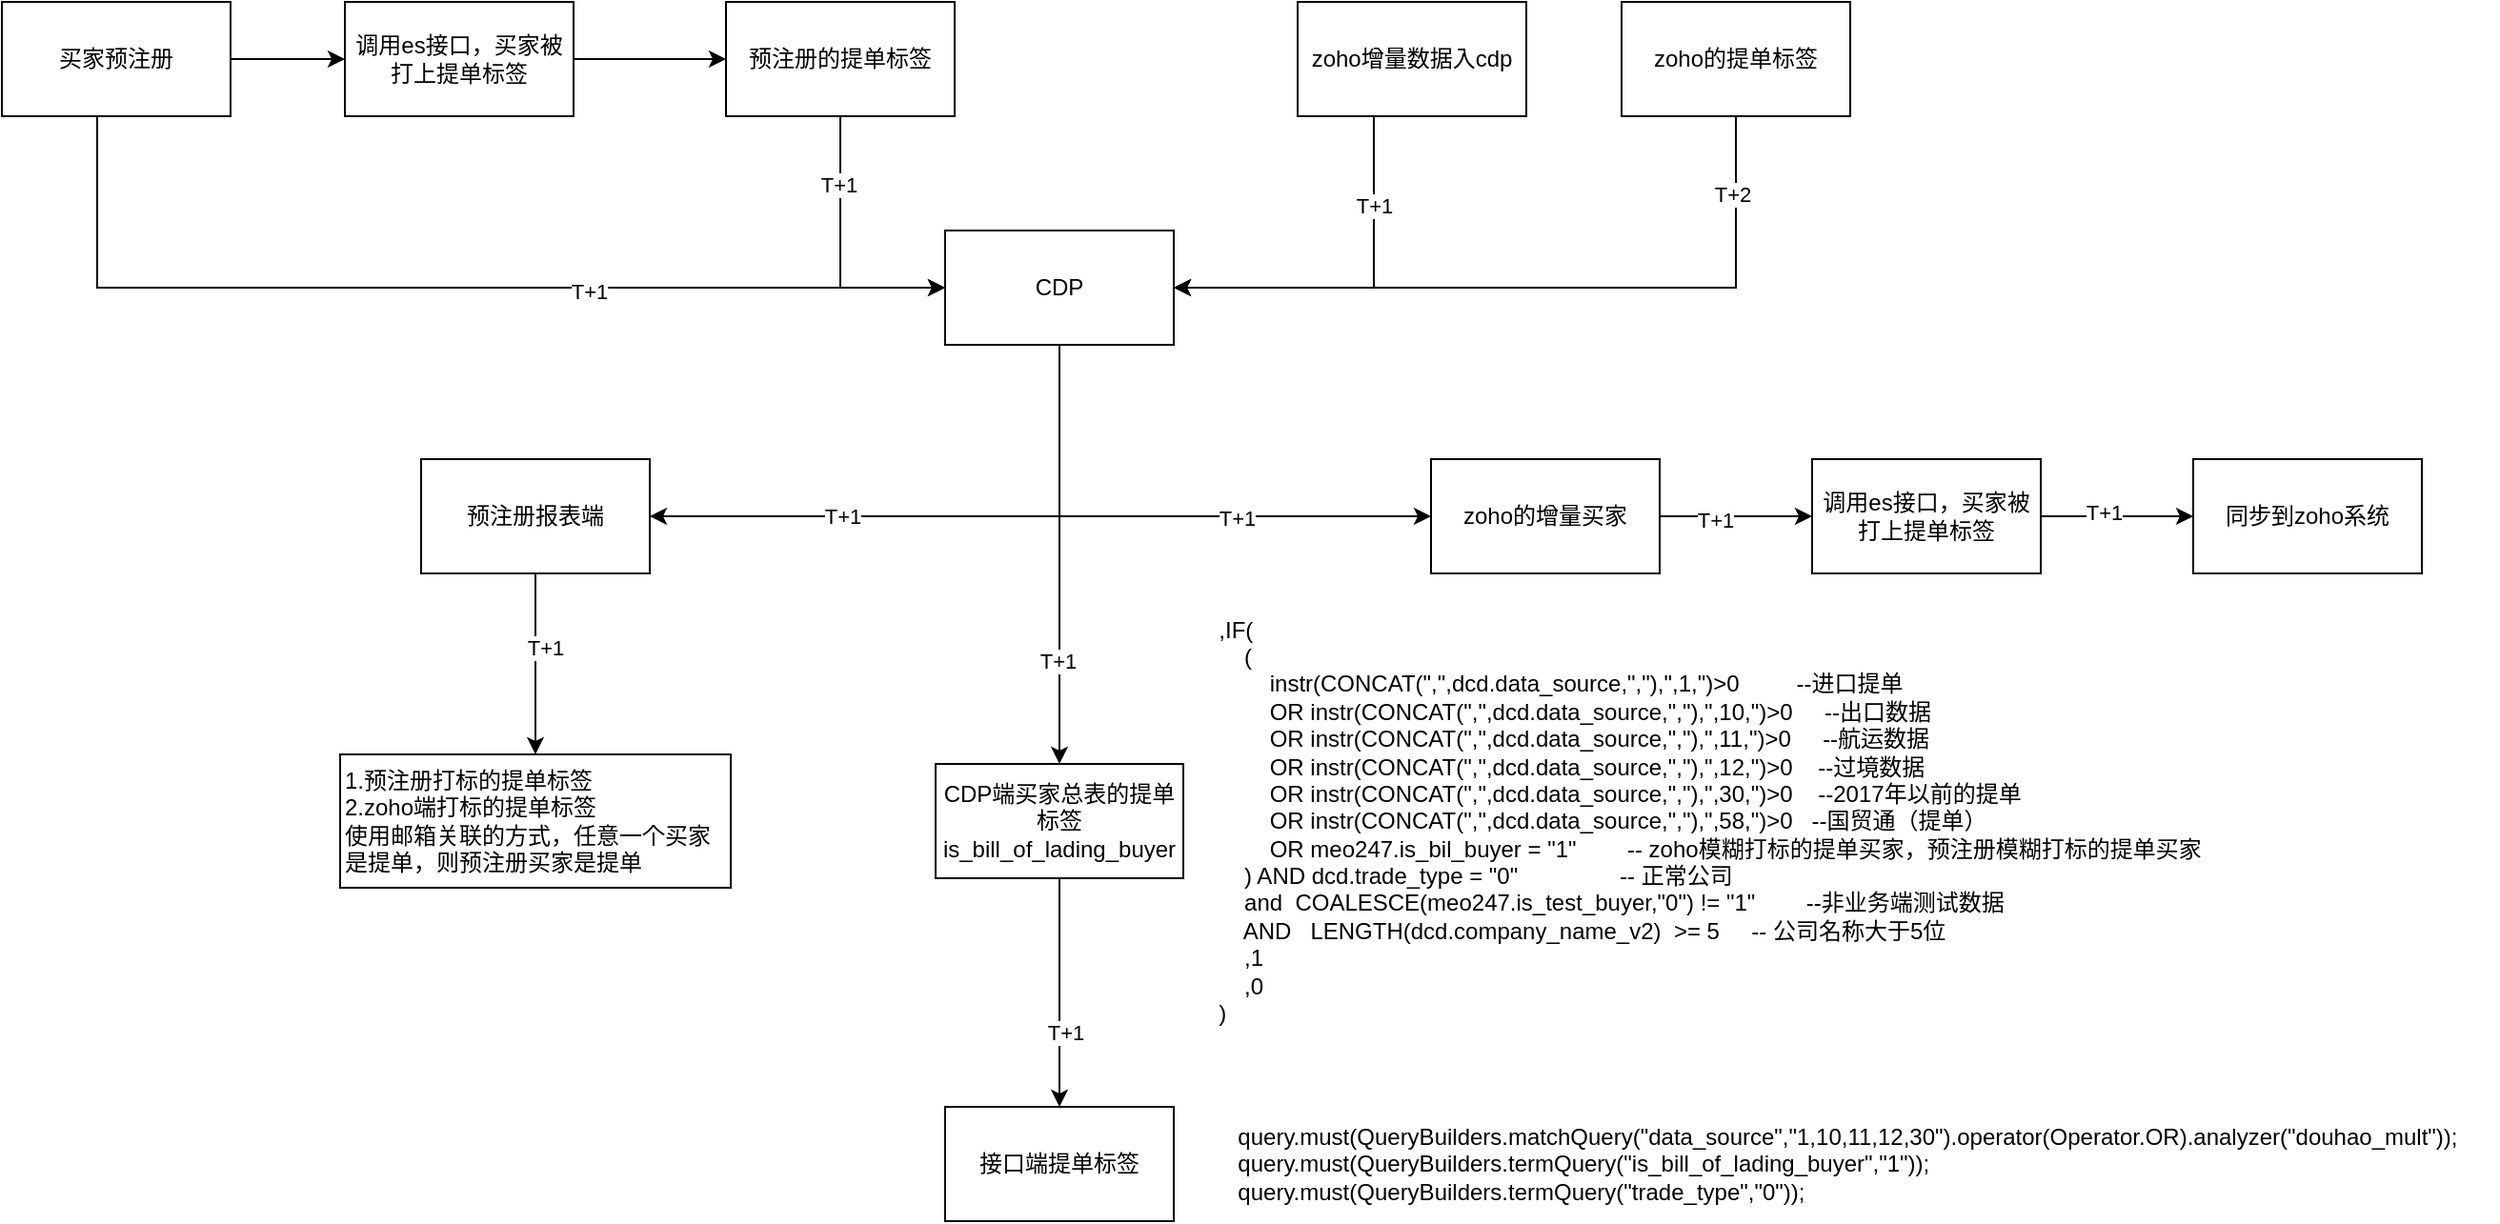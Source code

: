 <mxfile version="21.6.5" type="github">
  <diagram name="第 1 页" id="FAnIuLgTCHDIlc2Tidce">
    <mxGraphModel dx="1434" dy="790" grid="1" gridSize="10" guides="1" tooltips="1" connect="1" arrows="1" fold="1" page="1" pageScale="1" pageWidth="827" pageHeight="1169" math="0" shadow="0">
      <root>
        <mxCell id="0" />
        <mxCell id="1" parent="0" />
        <mxCell id="ex-zHGhYqEyVQdiq-B5v-4" style="edgeStyle=orthogonalEdgeStyle;rounded=0;orthogonalLoop=1;jettySize=auto;html=1;entryX=0.5;entryY=0;entryDx=0;entryDy=0;" edge="1" parent="1" source="ex-zHGhYqEyVQdiq-B5v-1" target="ex-zHGhYqEyVQdiq-B5v-2">
          <mxGeometry relative="1" as="geometry" />
        </mxCell>
        <mxCell id="ex-zHGhYqEyVQdiq-B5v-59" value="T+1" style="edgeLabel;html=1;align=center;verticalAlign=middle;resizable=0;points=[];" vertex="1" connectable="0" parent="ex-zHGhYqEyVQdiq-B5v-4">
          <mxGeometry x="0.509" y="-1" relative="1" as="geometry">
            <mxPoint as="offset" />
          </mxGeometry>
        </mxCell>
        <mxCell id="ex-zHGhYqEyVQdiq-B5v-30" style="edgeStyle=orthogonalEdgeStyle;rounded=0;orthogonalLoop=1;jettySize=auto;html=1;entryX=0;entryY=0.5;entryDx=0;entryDy=0;" edge="1" parent="1" source="ex-zHGhYqEyVQdiq-B5v-1" target="ex-zHGhYqEyVQdiq-B5v-25">
          <mxGeometry relative="1" as="geometry">
            <Array as="points">
              <mxPoint x="675" y="270" />
            </Array>
          </mxGeometry>
        </mxCell>
        <mxCell id="ex-zHGhYqEyVQdiq-B5v-54" value="T+1" style="edgeLabel;html=1;align=center;verticalAlign=middle;resizable=0;points=[];" vertex="1" connectable="0" parent="ex-zHGhYqEyVQdiq-B5v-30">
          <mxGeometry x="0.284" y="-1" relative="1" as="geometry">
            <mxPoint as="offset" />
          </mxGeometry>
        </mxCell>
        <mxCell id="ex-zHGhYqEyVQdiq-B5v-46" style="edgeStyle=orthogonalEdgeStyle;rounded=0;orthogonalLoop=1;jettySize=auto;html=1;entryX=1;entryY=0.5;entryDx=0;entryDy=0;" edge="1" parent="1" source="ex-zHGhYqEyVQdiq-B5v-1" target="ex-zHGhYqEyVQdiq-B5v-43">
          <mxGeometry relative="1" as="geometry">
            <Array as="points">
              <mxPoint x="675" y="270" />
            </Array>
          </mxGeometry>
        </mxCell>
        <mxCell id="ex-zHGhYqEyVQdiq-B5v-57" value="T+1" style="edgeLabel;html=1;align=center;verticalAlign=middle;resizable=0;points=[];" vertex="1" connectable="0" parent="ex-zHGhYqEyVQdiq-B5v-46">
          <mxGeometry x="0.338" relative="1" as="geometry">
            <mxPoint as="offset" />
          </mxGeometry>
        </mxCell>
        <mxCell id="ex-zHGhYqEyVQdiq-B5v-1" value="CDP" style="rounded=0;whiteSpace=wrap;html=1;" vertex="1" parent="1">
          <mxGeometry x="615" y="120" width="120" height="60" as="geometry" />
        </mxCell>
        <mxCell id="ex-zHGhYqEyVQdiq-B5v-6" value="" style="edgeStyle=orthogonalEdgeStyle;rounded=0;orthogonalLoop=1;jettySize=auto;html=1;" edge="1" parent="1" source="ex-zHGhYqEyVQdiq-B5v-2" target="ex-zHGhYqEyVQdiq-B5v-5">
          <mxGeometry relative="1" as="geometry" />
        </mxCell>
        <mxCell id="ex-zHGhYqEyVQdiq-B5v-60" value="T+1" style="edgeLabel;html=1;align=center;verticalAlign=middle;resizable=0;points=[];" vertex="1" connectable="0" parent="ex-zHGhYqEyVQdiq-B5v-6">
          <mxGeometry x="0.342" y="3" relative="1" as="geometry">
            <mxPoint as="offset" />
          </mxGeometry>
        </mxCell>
        <mxCell id="ex-zHGhYqEyVQdiq-B5v-2" value="CDP端买家总表的提单标签&lt;br&gt;is_bill_of_lading_buyer" style="rounded=0;whiteSpace=wrap;html=1;" vertex="1" parent="1">
          <mxGeometry x="610" y="400" width="130" height="60" as="geometry" />
        </mxCell>
        <mxCell id="ex-zHGhYqEyVQdiq-B5v-3" value="&lt;div&gt;&amp;nbsp; &amp;nbsp; &amp;nbsp; &amp;nbsp; &amp;nbsp; &amp;nbsp; &amp;nbsp; &amp;nbsp; &amp;nbsp; &amp;nbsp; ,IF(&lt;/div&gt;&lt;div&gt;&amp;nbsp; &amp;nbsp; &amp;nbsp; &amp;nbsp; &amp;nbsp; &amp;nbsp; &amp;nbsp; &amp;nbsp; &amp;nbsp; &amp;nbsp; &amp;nbsp; &amp;nbsp; (&lt;/div&gt;&lt;div&gt;&amp;nbsp; &amp;nbsp; &amp;nbsp; &amp;nbsp; &amp;nbsp; &amp;nbsp; &amp;nbsp; &amp;nbsp; &amp;nbsp; &amp;nbsp; &amp;nbsp; &amp;nbsp; &amp;nbsp; &amp;nbsp; instr(CONCAT(&quot;,&quot;,dcd.data_source,&quot;,&quot;),&quot;,1,&quot;)&amp;gt;0 &lt;span style=&quot;white-space: pre;&quot;&gt;&amp;nbsp;&amp;nbsp;&amp;nbsp;&amp;nbsp;&lt;/span&gt;&lt;span style=&quot;white-space: pre;&quot;&gt;&amp;nbsp;&amp;nbsp;&amp;nbsp;&amp;nbsp;&lt;/span&gt;--进口提单&lt;/div&gt;&lt;div style=&quot;&quot;&gt;&amp;nbsp; &amp;nbsp; &amp;nbsp; &amp;nbsp; &amp;nbsp; &amp;nbsp; &amp;nbsp; &amp;nbsp; &amp;nbsp; &amp;nbsp; &amp;nbsp; &amp;nbsp; &amp;nbsp; &amp;nbsp; OR instr(CONCAT(&quot;,&quot;,dcd.data_source,&quot;,&quot;),&quot;,10,&quot;)&amp;gt;0 &lt;span style=&quot;&quot;&gt;&lt;span style=&quot;white-space: pre;&quot;&gt;&amp;nbsp;&amp;nbsp;&amp;nbsp;&amp;nbsp;&lt;/span&gt;&lt;/span&gt;--出口数据&lt;/div&gt;&lt;div&gt;&amp;nbsp; &amp;nbsp; &amp;nbsp; &amp;nbsp; &amp;nbsp; &amp;nbsp; &amp;nbsp; &amp;nbsp; &amp;nbsp; &amp;nbsp; &amp;nbsp; &amp;nbsp; &amp;nbsp; &amp;nbsp; OR instr(CONCAT(&quot;,&quot;,dcd.data_source,&quot;,&quot;),&quot;,11,&quot;)&amp;gt;0 &lt;span style=&quot;&quot;&gt;&lt;span style=&quot;white-space: pre;&quot;&gt;&amp;nbsp;&amp;nbsp;&amp;nbsp;&amp;nbsp;&lt;/span&gt;&lt;/span&gt;--航运数据&lt;/div&gt;&lt;div&gt;&amp;nbsp; &amp;nbsp; &amp;nbsp; &amp;nbsp; &amp;nbsp; &amp;nbsp; &amp;nbsp; &amp;nbsp; &amp;nbsp; &amp;nbsp; &amp;nbsp; &amp;nbsp; &amp;nbsp; &amp;nbsp; OR instr(CONCAT(&quot;,&quot;,dcd.data_source,&quot;,&quot;),&quot;,12,&quot;)&amp;gt;0&lt;span style=&quot;&quot;&gt;&lt;span style=&quot;white-space: pre;&quot;&gt;&amp;nbsp;&amp;nbsp;&amp;nbsp;&amp;nbsp;&lt;/span&gt;&lt;/span&gt;--过境数据&lt;/div&gt;&lt;div&gt;&amp;nbsp; &amp;nbsp; &amp;nbsp; &amp;nbsp; &amp;nbsp; &amp;nbsp; &amp;nbsp; &amp;nbsp; &amp;nbsp; &amp;nbsp; &amp;nbsp; &amp;nbsp; &amp;nbsp; &amp;nbsp; OR instr(CONCAT(&quot;,&quot;,dcd.data_source,&quot;,&quot;),&quot;,30,&quot;)&amp;gt;0&lt;span style=&quot;&quot;&gt;&lt;span style=&quot;white-space: pre;&quot;&gt;&amp;nbsp;&amp;nbsp;&amp;nbsp;&amp;nbsp;&lt;/span&gt;&lt;/span&gt;--2017年以前的提单&lt;/div&gt;&lt;div&gt;&amp;nbsp; &amp;nbsp; &amp;nbsp; &amp;nbsp; &amp;nbsp; &amp;nbsp; &amp;nbsp; &amp;nbsp; &amp;nbsp; &amp;nbsp; &amp;nbsp; &amp;nbsp; &amp;nbsp; &amp;nbsp; OR instr(CONCAT(&quot;,&quot;,dcd.data_source,&quot;,&quot;),&quot;,58,&quot;)&amp;gt;0&amp;nbsp; &amp;nbsp;--国贸通（提单）&lt;/div&gt;&lt;div&gt;&amp;nbsp; &amp;nbsp; &amp;nbsp; &amp;nbsp; &amp;nbsp; &amp;nbsp; &amp;nbsp; &amp;nbsp; &amp;nbsp; &amp;nbsp; &amp;nbsp; &amp;nbsp; &amp;nbsp; &amp;nbsp; OR meo247.is_bil_buyer = &quot;1&quot;&lt;span style=&quot;&quot;&gt;&lt;span style=&quot;white-space: pre;&quot;&gt;&amp;nbsp;&amp;nbsp;&amp;nbsp;&amp;nbsp;&lt;/span&gt;&lt;span style=&quot;white-space: pre;&quot;&gt;&amp;nbsp;&amp;nbsp;&amp;nbsp;&amp;nbsp;&lt;/span&gt;&lt;/span&gt;-- zoho模糊打标的提单买家，预注册模糊打标的提单买家&lt;/div&gt;&lt;div&gt;&amp;nbsp; &amp;nbsp; &amp;nbsp; &amp;nbsp; &amp;nbsp; &amp;nbsp; &amp;nbsp; &amp;nbsp; &amp;nbsp; &amp;nbsp; &amp;nbsp; &amp;nbsp; ) AND dcd.trade_type = &quot;0&quot;&lt;span style=&quot;&quot;&gt;&lt;span style=&quot;white-space: pre;&quot;&gt;&amp;nbsp;&amp;nbsp;&amp;nbsp;&amp;nbsp;&lt;/span&gt;&lt;span style=&quot;white-space: pre;&quot;&gt;&amp;nbsp;&amp;nbsp;&amp;nbsp;&amp;nbsp;&lt;/span&gt;&lt;span style=&quot;white-space: pre;&quot;&gt;&amp;nbsp;&amp;nbsp;&amp;nbsp;&amp;nbsp;&lt;/span&gt;&lt;span style=&quot;white-space: pre;&quot;&gt;&amp;nbsp;&amp;nbsp;&amp;nbsp;&amp;nbsp;&lt;/span&gt;&lt;/span&gt;-- 正常公司&lt;/div&gt;&lt;div&gt;&amp;nbsp; &amp;nbsp; &amp;nbsp; &amp;nbsp; &amp;nbsp; &amp;nbsp; &amp;nbsp; &amp;nbsp; &amp;nbsp; &amp;nbsp; &amp;nbsp; &amp;nbsp; and&amp;nbsp; COALESCE(meo247.is_test_buyer,&quot;0&quot;) != &quot;1&quot;&amp;nbsp; &amp;nbsp; &amp;nbsp; &amp;nbsp; --非业务端测试数据&lt;/div&gt;&lt;div&gt;&amp;nbsp; &amp;nbsp; &amp;nbsp; &amp;nbsp; &amp;nbsp; &amp;nbsp; &amp;nbsp; &amp;nbsp; &amp;nbsp; &amp;nbsp; &amp;nbsp; &amp;nbsp; AND&amp;nbsp; &amp;nbsp;LENGTH(dcd.company_name_v2)&amp;nbsp; &amp;gt;= 5&amp;nbsp; &amp;nbsp; &amp;nbsp;-- 公司名称大于5位&lt;/div&gt;&lt;div&gt;&amp;nbsp; &amp;nbsp; &amp;nbsp; &amp;nbsp; &amp;nbsp; &amp;nbsp; &amp;nbsp; &amp;nbsp; &amp;nbsp; &amp;nbsp; &amp;nbsp; &amp;nbsp; ,1&lt;/div&gt;&lt;div&gt;&amp;nbsp; &amp;nbsp; &amp;nbsp; &amp;nbsp; &amp;nbsp; &amp;nbsp; &amp;nbsp; &amp;nbsp; &amp;nbsp; &amp;nbsp; &amp;nbsp; &amp;nbsp; ,0&lt;/div&gt;&lt;div&gt;&amp;nbsp; &amp;nbsp; &amp;nbsp; &amp;nbsp; &amp;nbsp; &amp;nbsp; &amp;nbsp; &amp;nbsp; &amp;nbsp; &amp;nbsp; )&lt;/div&gt;" style="text;html=1;align=left;verticalAlign=middle;resizable=0;points=[];autosize=1;strokeColor=none;fillColor=none;" vertex="1" parent="1">
          <mxGeometry x="690" y="315" width="610" height="230" as="geometry" />
        </mxCell>
        <mxCell id="ex-zHGhYqEyVQdiq-B5v-5" value="接口端提单标签" style="whiteSpace=wrap;html=1;rounded=0;" vertex="1" parent="1">
          <mxGeometry x="615" y="580" width="120" height="60" as="geometry" />
        </mxCell>
        <mxCell id="ex-zHGhYqEyVQdiq-B5v-7" value="&lt;div&gt;&amp;nbsp; &amp;nbsp; &amp;nbsp; &amp;nbsp; query.must(QueryBuilders.matchQuery(&quot;data_source&quot;,&quot;1,10,11,12,30&quot;).operator(Operator.OR).analyzer(&quot;douhao_mult&quot;));&lt;/div&gt;&lt;div&gt;&amp;nbsp; &amp;nbsp; &amp;nbsp; &amp;nbsp; query.must(QueryBuilders.termQuery(&quot;is_bill_of_lading_buyer&quot;,&quot;1&quot;));&lt;/div&gt;&lt;div&gt;&amp;nbsp; &amp;nbsp; &amp;nbsp; &amp;nbsp; query.must(QueryBuilders.termQuery(&quot;trade_type&quot;,&quot;0&quot;));&lt;/div&gt;" style="text;html=1;align=left;verticalAlign=middle;resizable=0;points=[];autosize=1;strokeColor=none;fillColor=none;" vertex="1" parent="1">
          <mxGeometry x="740" y="580" width="690" height="60" as="geometry" />
        </mxCell>
        <mxCell id="ex-zHGhYqEyVQdiq-B5v-28" style="edgeStyle=orthogonalEdgeStyle;rounded=0;orthogonalLoop=1;jettySize=auto;html=1;entryX=0;entryY=0.5;entryDx=0;entryDy=0;" edge="1" parent="1" source="ex-zHGhYqEyVQdiq-B5v-8" target="ex-zHGhYqEyVQdiq-B5v-14">
          <mxGeometry relative="1" as="geometry" />
        </mxCell>
        <mxCell id="ex-zHGhYqEyVQdiq-B5v-39" style="edgeStyle=orthogonalEdgeStyle;rounded=0;orthogonalLoop=1;jettySize=auto;html=1;entryX=0;entryY=0.5;entryDx=0;entryDy=0;" edge="1" parent="1" source="ex-zHGhYqEyVQdiq-B5v-8" target="ex-zHGhYqEyVQdiq-B5v-1">
          <mxGeometry relative="1" as="geometry">
            <Array as="points">
              <mxPoint x="170" y="150" />
            </Array>
          </mxGeometry>
        </mxCell>
        <mxCell id="ex-zHGhYqEyVQdiq-B5v-49" value="T+1" style="edgeLabel;html=1;align=center;verticalAlign=middle;resizable=0;points=[];" vertex="1" connectable="0" parent="ex-zHGhYqEyVQdiq-B5v-39">
          <mxGeometry x="0.301" y="-2" relative="1" as="geometry">
            <mxPoint as="offset" />
          </mxGeometry>
        </mxCell>
        <mxCell id="ex-zHGhYqEyVQdiq-B5v-8" value="买家预注册" style="whiteSpace=wrap;html=1;rounded=0;" vertex="1" parent="1">
          <mxGeometry x="120" width="120" height="60" as="geometry" />
        </mxCell>
        <mxCell id="ex-zHGhYqEyVQdiq-B5v-24" style="edgeStyle=orthogonalEdgeStyle;rounded=0;orthogonalLoop=1;jettySize=auto;html=1;entryX=1;entryY=0.5;entryDx=0;entryDy=0;" edge="1" parent="1" source="ex-zHGhYqEyVQdiq-B5v-10" target="ex-zHGhYqEyVQdiq-B5v-1">
          <mxGeometry relative="1" as="geometry">
            <Array as="points">
              <mxPoint x="840" y="150" />
            </Array>
          </mxGeometry>
        </mxCell>
        <mxCell id="ex-zHGhYqEyVQdiq-B5v-52" value="T+1" style="edgeLabel;html=1;align=center;verticalAlign=middle;resizable=0;points=[];" vertex="1" connectable="0" parent="ex-zHGhYqEyVQdiq-B5v-24">
          <mxGeometry x="-0.518" relative="1" as="geometry">
            <mxPoint as="offset" />
          </mxGeometry>
        </mxCell>
        <mxCell id="ex-zHGhYqEyVQdiq-B5v-10" value="zoho增量数据入cdp" style="whiteSpace=wrap;html=1;rounded=0;" vertex="1" parent="1">
          <mxGeometry x="800" width="120" height="60" as="geometry" />
        </mxCell>
        <mxCell id="ex-zHGhYqEyVQdiq-B5v-38" value="" style="edgeStyle=orthogonalEdgeStyle;rounded=0;orthogonalLoop=1;jettySize=auto;html=1;" edge="1" parent="1" source="ex-zHGhYqEyVQdiq-B5v-14" target="ex-zHGhYqEyVQdiq-B5v-37">
          <mxGeometry relative="1" as="geometry" />
        </mxCell>
        <mxCell id="ex-zHGhYqEyVQdiq-B5v-14" value="调用es接口，买家被打上提单标签" style="whiteSpace=wrap;html=1;rounded=0;" vertex="1" parent="1">
          <mxGeometry x="300" width="120" height="60" as="geometry" />
        </mxCell>
        <mxCell id="ex-zHGhYqEyVQdiq-B5v-32" value="" style="edgeStyle=orthogonalEdgeStyle;rounded=0;orthogonalLoop=1;jettySize=auto;html=1;" edge="1" parent="1" source="ex-zHGhYqEyVQdiq-B5v-25" target="ex-zHGhYqEyVQdiq-B5v-31">
          <mxGeometry relative="1" as="geometry" />
        </mxCell>
        <mxCell id="ex-zHGhYqEyVQdiq-B5v-55" value="T+1" style="edgeLabel;html=1;align=center;verticalAlign=middle;resizable=0;points=[];" vertex="1" connectable="0" parent="ex-zHGhYqEyVQdiq-B5v-32">
          <mxGeometry x="-0.275" y="-2" relative="1" as="geometry">
            <mxPoint as="offset" />
          </mxGeometry>
        </mxCell>
        <mxCell id="ex-zHGhYqEyVQdiq-B5v-25" value="zoho的增量买家" style="whiteSpace=wrap;html=1;rounded=0;" vertex="1" parent="1">
          <mxGeometry x="870" y="240" width="120" height="60" as="geometry" />
        </mxCell>
        <mxCell id="ex-zHGhYqEyVQdiq-B5v-34" value="" style="edgeStyle=orthogonalEdgeStyle;rounded=0;orthogonalLoop=1;jettySize=auto;html=1;" edge="1" parent="1" source="ex-zHGhYqEyVQdiq-B5v-31" target="ex-zHGhYqEyVQdiq-B5v-33">
          <mxGeometry relative="1" as="geometry" />
        </mxCell>
        <mxCell id="ex-zHGhYqEyVQdiq-B5v-56" value="T+1" style="edgeLabel;html=1;align=center;verticalAlign=middle;resizable=0;points=[];" vertex="1" connectable="0" parent="ex-zHGhYqEyVQdiq-B5v-34">
          <mxGeometry x="-0.175" y="2" relative="1" as="geometry">
            <mxPoint as="offset" />
          </mxGeometry>
        </mxCell>
        <mxCell id="ex-zHGhYqEyVQdiq-B5v-31" value="调用es接口，买家被打上提单标签" style="whiteSpace=wrap;html=1;rounded=0;" vertex="1" parent="1">
          <mxGeometry x="1070" y="240" width="120" height="60" as="geometry" />
        </mxCell>
        <mxCell id="ex-zHGhYqEyVQdiq-B5v-33" value="同步到zoho系统" style="whiteSpace=wrap;html=1;rounded=0;" vertex="1" parent="1">
          <mxGeometry x="1270" y="240" width="120" height="60" as="geometry" />
        </mxCell>
        <mxCell id="ex-zHGhYqEyVQdiq-B5v-36" style="edgeStyle=orthogonalEdgeStyle;rounded=0;orthogonalLoop=1;jettySize=auto;html=1;entryX=1;entryY=0.5;entryDx=0;entryDy=0;" edge="1" parent="1" source="ex-zHGhYqEyVQdiq-B5v-35" target="ex-zHGhYqEyVQdiq-B5v-1">
          <mxGeometry relative="1" as="geometry">
            <Array as="points">
              <mxPoint x="1030" y="150" />
            </Array>
          </mxGeometry>
        </mxCell>
        <mxCell id="ex-zHGhYqEyVQdiq-B5v-53" value="T+2" style="edgeLabel;html=1;align=center;verticalAlign=middle;resizable=0;points=[];" vertex="1" connectable="0" parent="ex-zHGhYqEyVQdiq-B5v-36">
          <mxGeometry x="-0.787" y="-2" relative="1" as="geometry">
            <mxPoint as="offset" />
          </mxGeometry>
        </mxCell>
        <mxCell id="ex-zHGhYqEyVQdiq-B5v-35" value="zoho的提单标签" style="whiteSpace=wrap;html=1;rounded=0;" vertex="1" parent="1">
          <mxGeometry x="970" width="120" height="60" as="geometry" />
        </mxCell>
        <mxCell id="ex-zHGhYqEyVQdiq-B5v-40" style="edgeStyle=orthogonalEdgeStyle;rounded=0;orthogonalLoop=1;jettySize=auto;html=1;entryX=0;entryY=0.5;entryDx=0;entryDy=0;" edge="1" parent="1" source="ex-zHGhYqEyVQdiq-B5v-37" target="ex-zHGhYqEyVQdiq-B5v-1">
          <mxGeometry relative="1" as="geometry" />
        </mxCell>
        <mxCell id="ex-zHGhYqEyVQdiq-B5v-51" value="T+1" style="edgeLabel;html=1;align=center;verticalAlign=middle;resizable=0;points=[];" vertex="1" connectable="0" parent="ex-zHGhYqEyVQdiq-B5v-40">
          <mxGeometry x="-0.503" y="-1" relative="1" as="geometry">
            <mxPoint as="offset" />
          </mxGeometry>
        </mxCell>
        <mxCell id="ex-zHGhYqEyVQdiq-B5v-37" value="预注册的提单标签" style="whiteSpace=wrap;html=1;rounded=0;" vertex="1" parent="1">
          <mxGeometry x="500" width="120" height="60" as="geometry" />
        </mxCell>
        <mxCell id="ex-zHGhYqEyVQdiq-B5v-48" value="" style="edgeStyle=orthogonalEdgeStyle;rounded=0;orthogonalLoop=1;jettySize=auto;html=1;" edge="1" parent="1" source="ex-zHGhYqEyVQdiq-B5v-43" target="ex-zHGhYqEyVQdiq-B5v-47">
          <mxGeometry relative="1" as="geometry" />
        </mxCell>
        <mxCell id="ex-zHGhYqEyVQdiq-B5v-58" value="T+1" style="edgeLabel;html=1;align=center;verticalAlign=middle;resizable=0;points=[];" vertex="1" connectable="0" parent="ex-zHGhYqEyVQdiq-B5v-48">
          <mxGeometry x="-0.179" y="5" relative="1" as="geometry">
            <mxPoint as="offset" />
          </mxGeometry>
        </mxCell>
        <mxCell id="ex-zHGhYqEyVQdiq-B5v-43" value="预注册报表端" style="whiteSpace=wrap;html=1;rounded=0;" vertex="1" parent="1">
          <mxGeometry x="340" y="240" width="120" height="60" as="geometry" />
        </mxCell>
        <mxCell id="ex-zHGhYqEyVQdiq-B5v-47" value="1.预注册打标的提单标签&lt;br&gt;2.zoho端打标的提单标签&lt;br&gt;使用邮箱关联的方式，任意一个买家是提单，则预注册买家是提单" style="whiteSpace=wrap;html=1;rounded=0;align=left;" vertex="1" parent="1">
          <mxGeometry x="297.5" y="395" width="205" height="70" as="geometry" />
        </mxCell>
      </root>
    </mxGraphModel>
  </diagram>
</mxfile>
